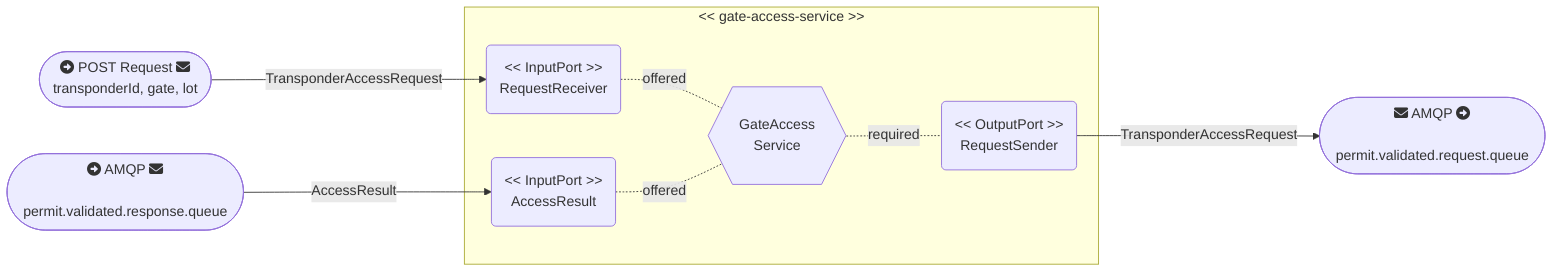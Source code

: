 flowchart LR

    REST_IN([fa:fa-circle-right POST Request fa:fa-envelope \n transponderId, gate, lot ])

    AMQP_IN([fa:fa-circle-right AMQP fa:fa-envelope\n permit.validated.response.queue])
    AMQP_OUT([fa:fa-envelope AMQP fa:fa-circle-right\n permit.validated.request.queue])


    subgraph "<< gate-access-service >>"
        REQUEST_IN("<< InputPort >>\n RequestReceiver")
        RESPONSE_IN("<< InputPort >>\n AccessResult")
        SERVICE{{"\nGateAccess\nService\n<br>"}}
        HRM_SENDER("<< OutputPort >>\n RequestSender")
    end

    REST_IN -- TransponderAccessRequest--> REQUEST_IN
    AMQP_IN -- AccessResult --> RESPONSE_IN
    REQUEST_IN -. offered .- SERVICE
    RESPONSE_IN -. offered .- SERVICE


SERVICE -. required .- HRM_SENDER
HRM_SENDER -- TransponderAccessRequest --> AMQP_OUT